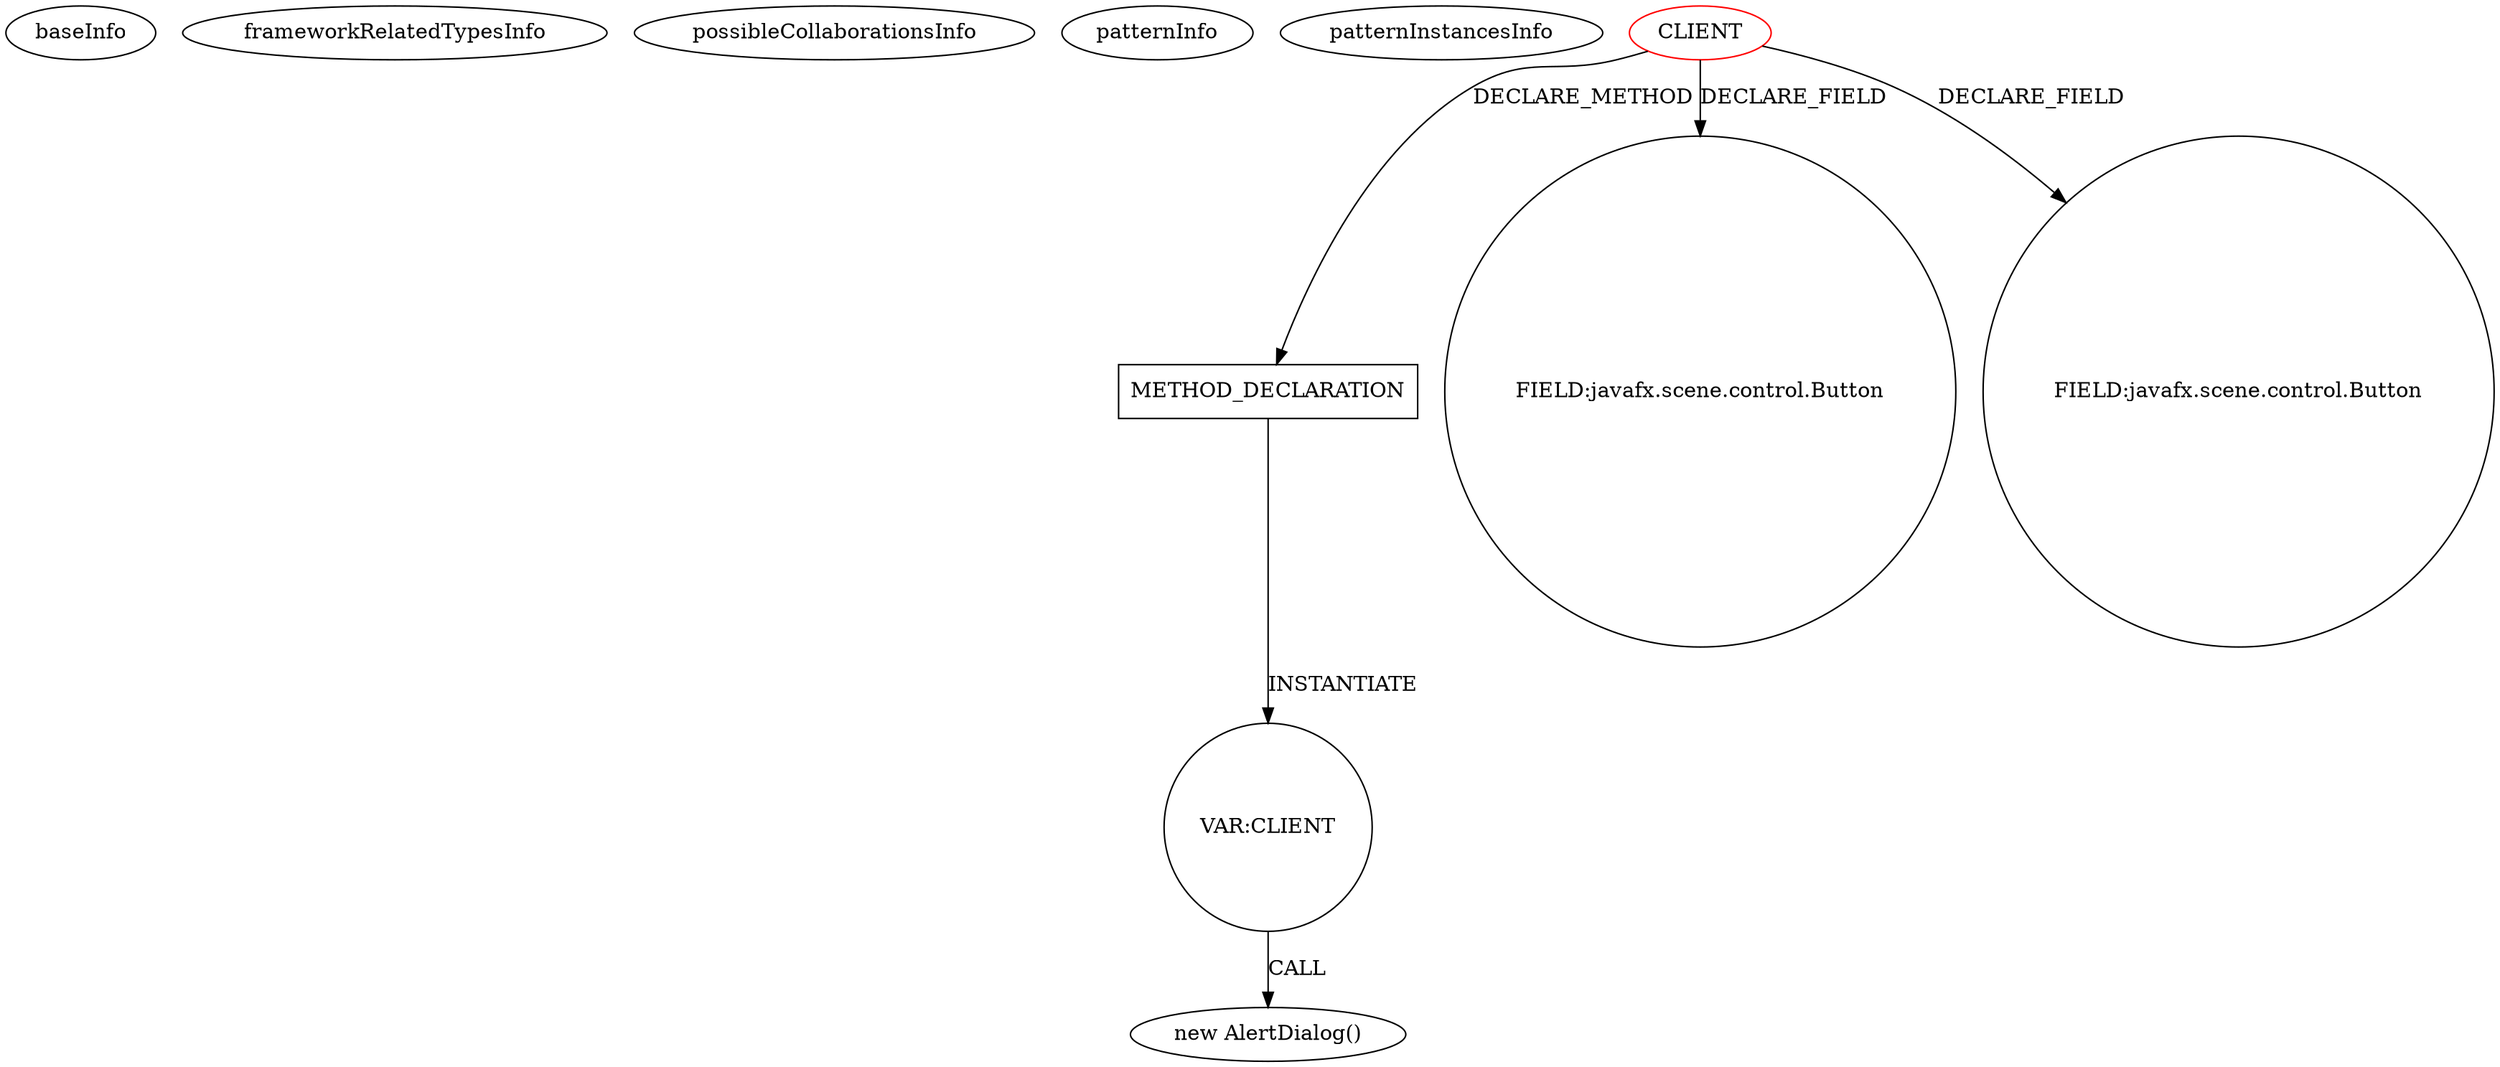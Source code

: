 digraph {
baseInfo[graphId=3932,category="pattern",isAnonymous=false,possibleRelation=false]
frameworkRelatedTypesInfo[]
possibleCollaborationsInfo[]
patternInfo[frequency=2.0,patternRootClient=0]
patternInstancesInfo[0="demibenari-cd-catalog~/demibenari-cd-catalog/cd-catalog-master/src/cd/catalog/EditCDFormController.java~EditCDFormController~2395",1="demibenari-cd-catalog~/demibenari-cd-catalog/cd-catalog-master/src/cd/catalog/MainFormController.java~MainFormController~2392"]
147[label="new AlertDialog()",vertexType="CONSTRUCTOR_CALL",isFrameworkType=false]
148[label="VAR:CLIENT",vertexType="VARIABLE_EXPRESION",isFrameworkType=false,shape=circle]
135[label="METHOD_DECLARATION",vertexType="CLIENT_METHOD_DECLARATION",isFrameworkType=false,shape=box]
0[label="CLIENT",vertexType="ROOT_CLIENT_CLASS_DECLARATION",isFrameworkType=false,color=red]
8[label="FIELD:javafx.scene.control.Button",vertexType="FIELD_DECLARATION",isFrameworkType=false,shape=circle]
16[label="FIELD:javafx.scene.control.Button",vertexType="FIELD_DECLARATION",isFrameworkType=false,shape=circle]
135->148[label="INSTANTIATE"]
0->8[label="DECLARE_FIELD"]
0->16[label="DECLARE_FIELD"]
0->135[label="DECLARE_METHOD"]
148->147[label="CALL"]
}
